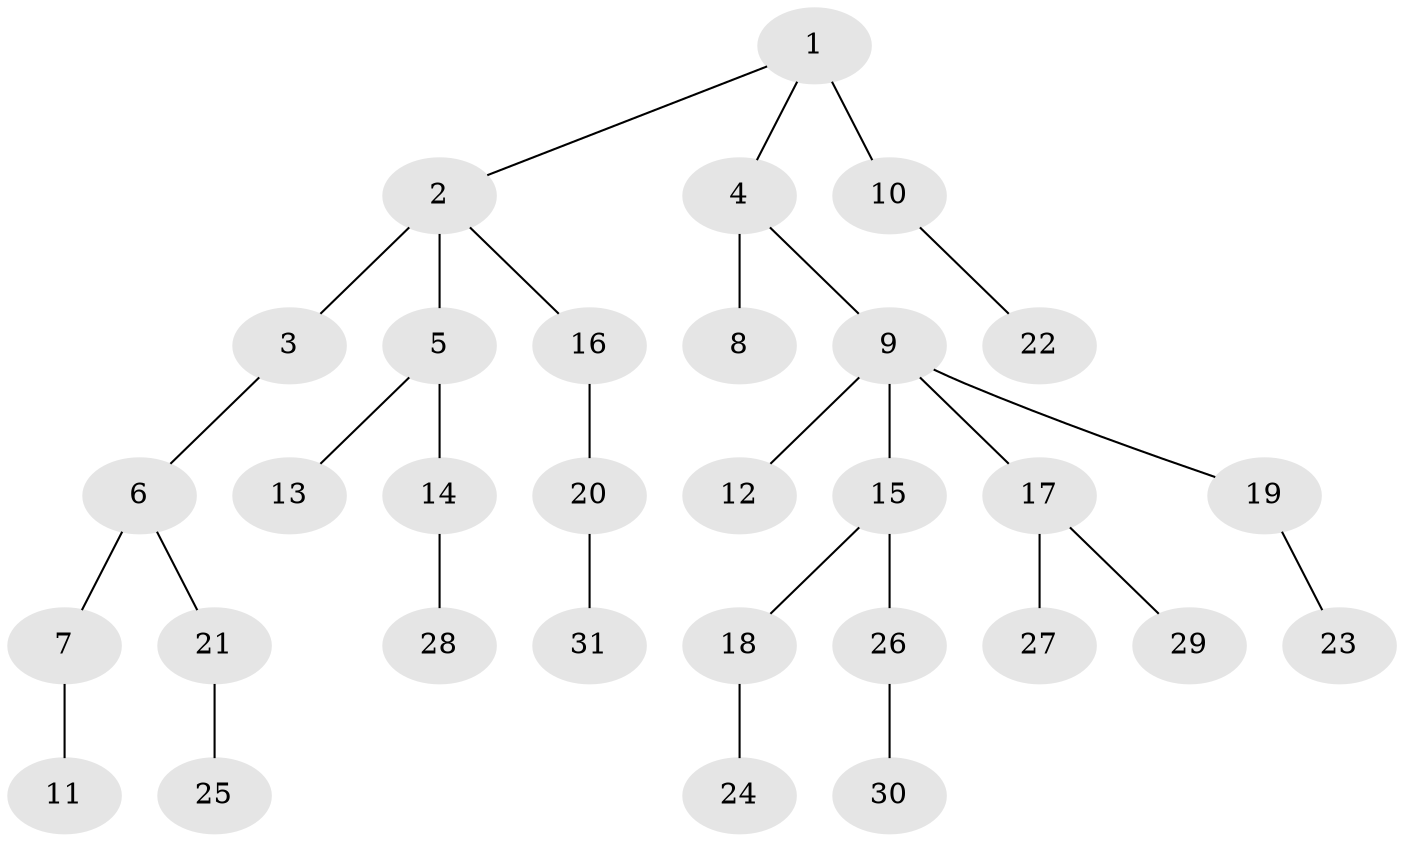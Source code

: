 // original degree distribution, {5: 0.034482758620689655, 4: 0.06896551724137931, 3: 0.20689655172413793, 1: 0.4827586206896552, 2: 0.20689655172413793}
// Generated by graph-tools (version 1.1) at 2025/36/03/09/25 02:36:57]
// undirected, 31 vertices, 30 edges
graph export_dot {
graph [start="1"]
  node [color=gray90,style=filled];
  1;
  2;
  3;
  4;
  5;
  6;
  7;
  8;
  9;
  10;
  11;
  12;
  13;
  14;
  15;
  16;
  17;
  18;
  19;
  20;
  21;
  22;
  23;
  24;
  25;
  26;
  27;
  28;
  29;
  30;
  31;
  1 -- 2 [weight=1.0];
  1 -- 4 [weight=1.0];
  1 -- 10 [weight=2.0];
  2 -- 3 [weight=2.0];
  2 -- 5 [weight=1.0];
  2 -- 16 [weight=1.0];
  3 -- 6 [weight=1.0];
  4 -- 8 [weight=2.0];
  4 -- 9 [weight=1.0];
  5 -- 13 [weight=1.0];
  5 -- 14 [weight=1.0];
  6 -- 7 [weight=1.0];
  6 -- 21 [weight=1.0];
  7 -- 11 [weight=2.0];
  9 -- 12 [weight=2.0];
  9 -- 15 [weight=1.0];
  9 -- 17 [weight=1.0];
  9 -- 19 [weight=1.0];
  10 -- 22 [weight=1.0];
  14 -- 28 [weight=1.0];
  15 -- 18 [weight=1.0];
  15 -- 26 [weight=1.0];
  16 -- 20 [weight=1.0];
  17 -- 27 [weight=1.0];
  17 -- 29 [weight=1.0];
  18 -- 24 [weight=2.0];
  19 -- 23 [weight=1.0];
  20 -- 31 [weight=1.0];
  21 -- 25 [weight=1.0];
  26 -- 30 [weight=1.0];
}
